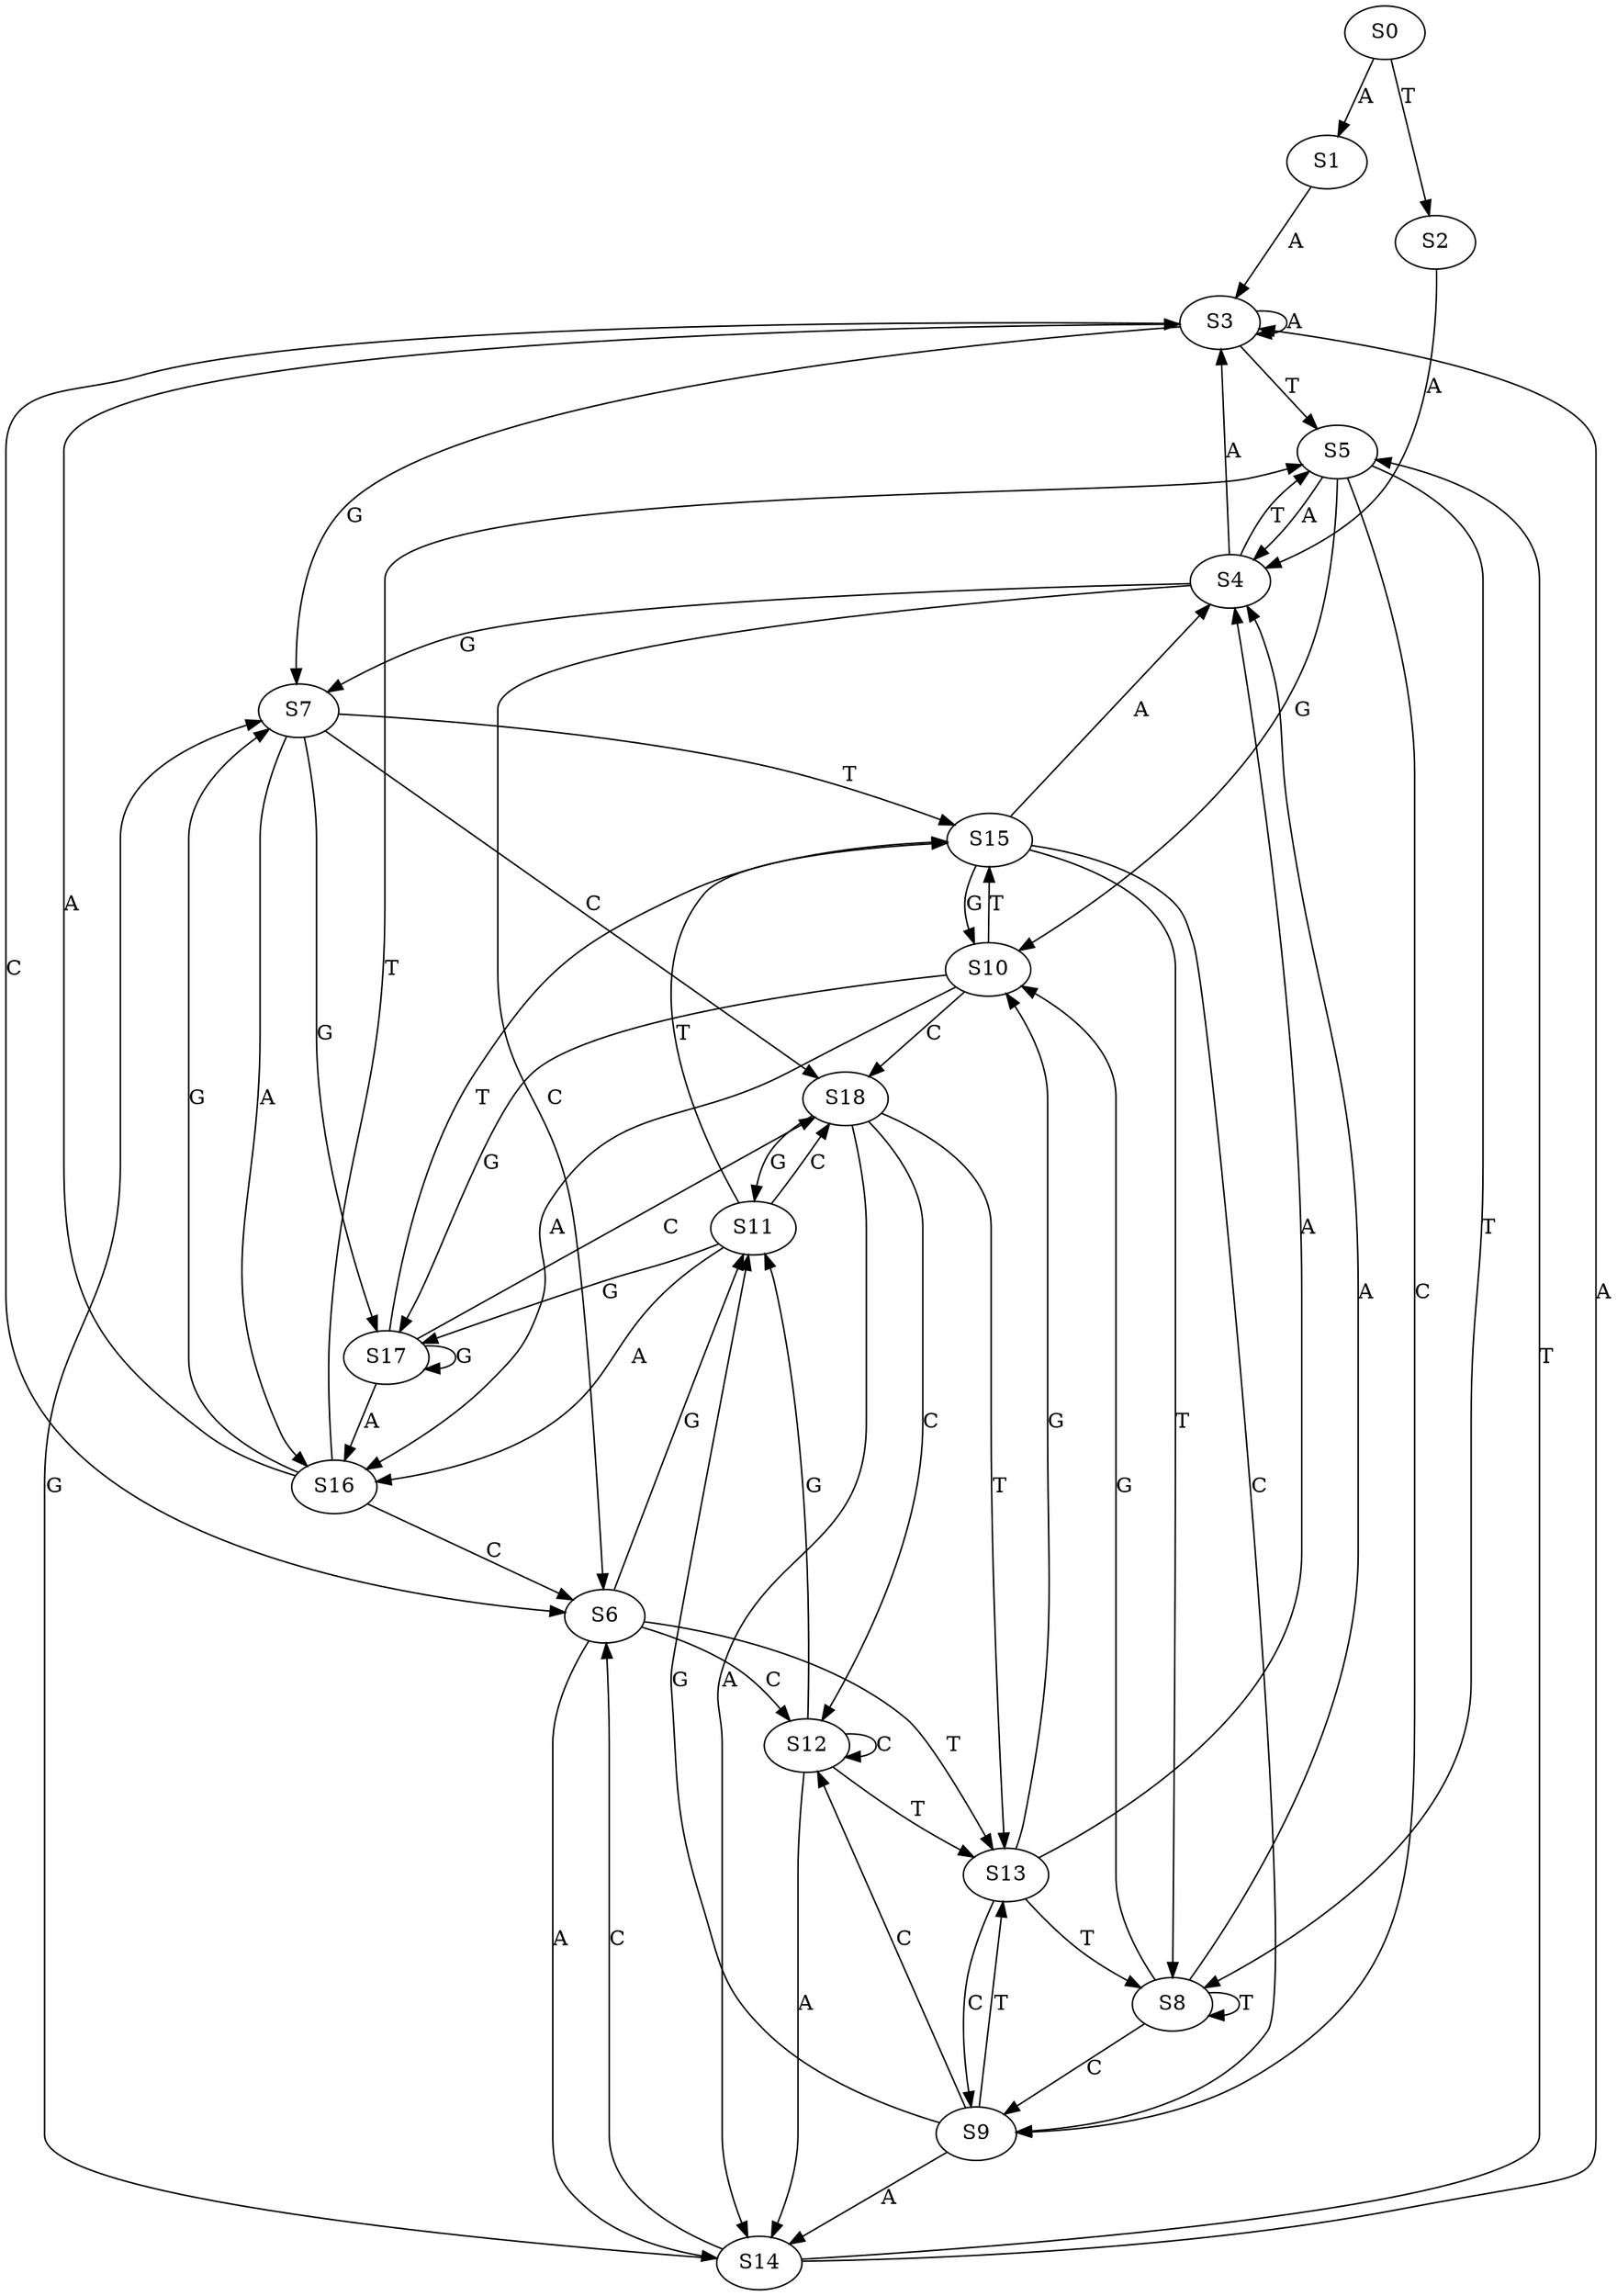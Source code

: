 strict digraph  {
	S0 -> S1 [ label = A ];
	S0 -> S2 [ label = T ];
	S1 -> S3 [ label = A ];
	S2 -> S4 [ label = A ];
	S3 -> S5 [ label = T ];
	S3 -> S3 [ label = A ];
	S3 -> S6 [ label = C ];
	S3 -> S7 [ label = G ];
	S4 -> S7 [ label = G ];
	S4 -> S3 [ label = A ];
	S4 -> S5 [ label = T ];
	S4 -> S6 [ label = C ];
	S5 -> S8 [ label = T ];
	S5 -> S4 [ label = A ];
	S5 -> S9 [ label = C ];
	S5 -> S10 [ label = G ];
	S6 -> S11 [ label = G ];
	S6 -> S12 [ label = C ];
	S6 -> S13 [ label = T ];
	S6 -> S14 [ label = A ];
	S7 -> S15 [ label = T ];
	S7 -> S16 [ label = A ];
	S7 -> S17 [ label = G ];
	S7 -> S18 [ label = C ];
	S8 -> S9 [ label = C ];
	S8 -> S10 [ label = G ];
	S8 -> S4 [ label = A ];
	S8 -> S8 [ label = T ];
	S9 -> S12 [ label = C ];
	S9 -> S14 [ label = A ];
	S9 -> S11 [ label = G ];
	S9 -> S13 [ label = T ];
	S10 -> S15 [ label = T ];
	S10 -> S18 [ label = C ];
	S10 -> S16 [ label = A ];
	S10 -> S17 [ label = G ];
	S11 -> S17 [ label = G ];
	S11 -> S15 [ label = T ];
	S11 -> S16 [ label = A ];
	S11 -> S18 [ label = C ];
	S12 -> S14 [ label = A ];
	S12 -> S11 [ label = G ];
	S12 -> S13 [ label = T ];
	S12 -> S12 [ label = C ];
	S13 -> S9 [ label = C ];
	S13 -> S4 [ label = A ];
	S13 -> S8 [ label = T ];
	S13 -> S10 [ label = G ];
	S14 -> S6 [ label = C ];
	S14 -> S3 [ label = A ];
	S14 -> S5 [ label = T ];
	S14 -> S7 [ label = G ];
	S15 -> S4 [ label = A ];
	S15 -> S10 [ label = G ];
	S15 -> S8 [ label = T ];
	S15 -> S9 [ label = C ];
	S16 -> S6 [ label = C ];
	S16 -> S5 [ label = T ];
	S16 -> S7 [ label = G ];
	S16 -> S3 [ label = A ];
	S17 -> S15 [ label = T ];
	S17 -> S17 [ label = G ];
	S17 -> S18 [ label = C ];
	S17 -> S16 [ label = A ];
	S18 -> S13 [ label = T ];
	S18 -> S11 [ label = G ];
	S18 -> S12 [ label = C ];
	S18 -> S14 [ label = A ];
}
